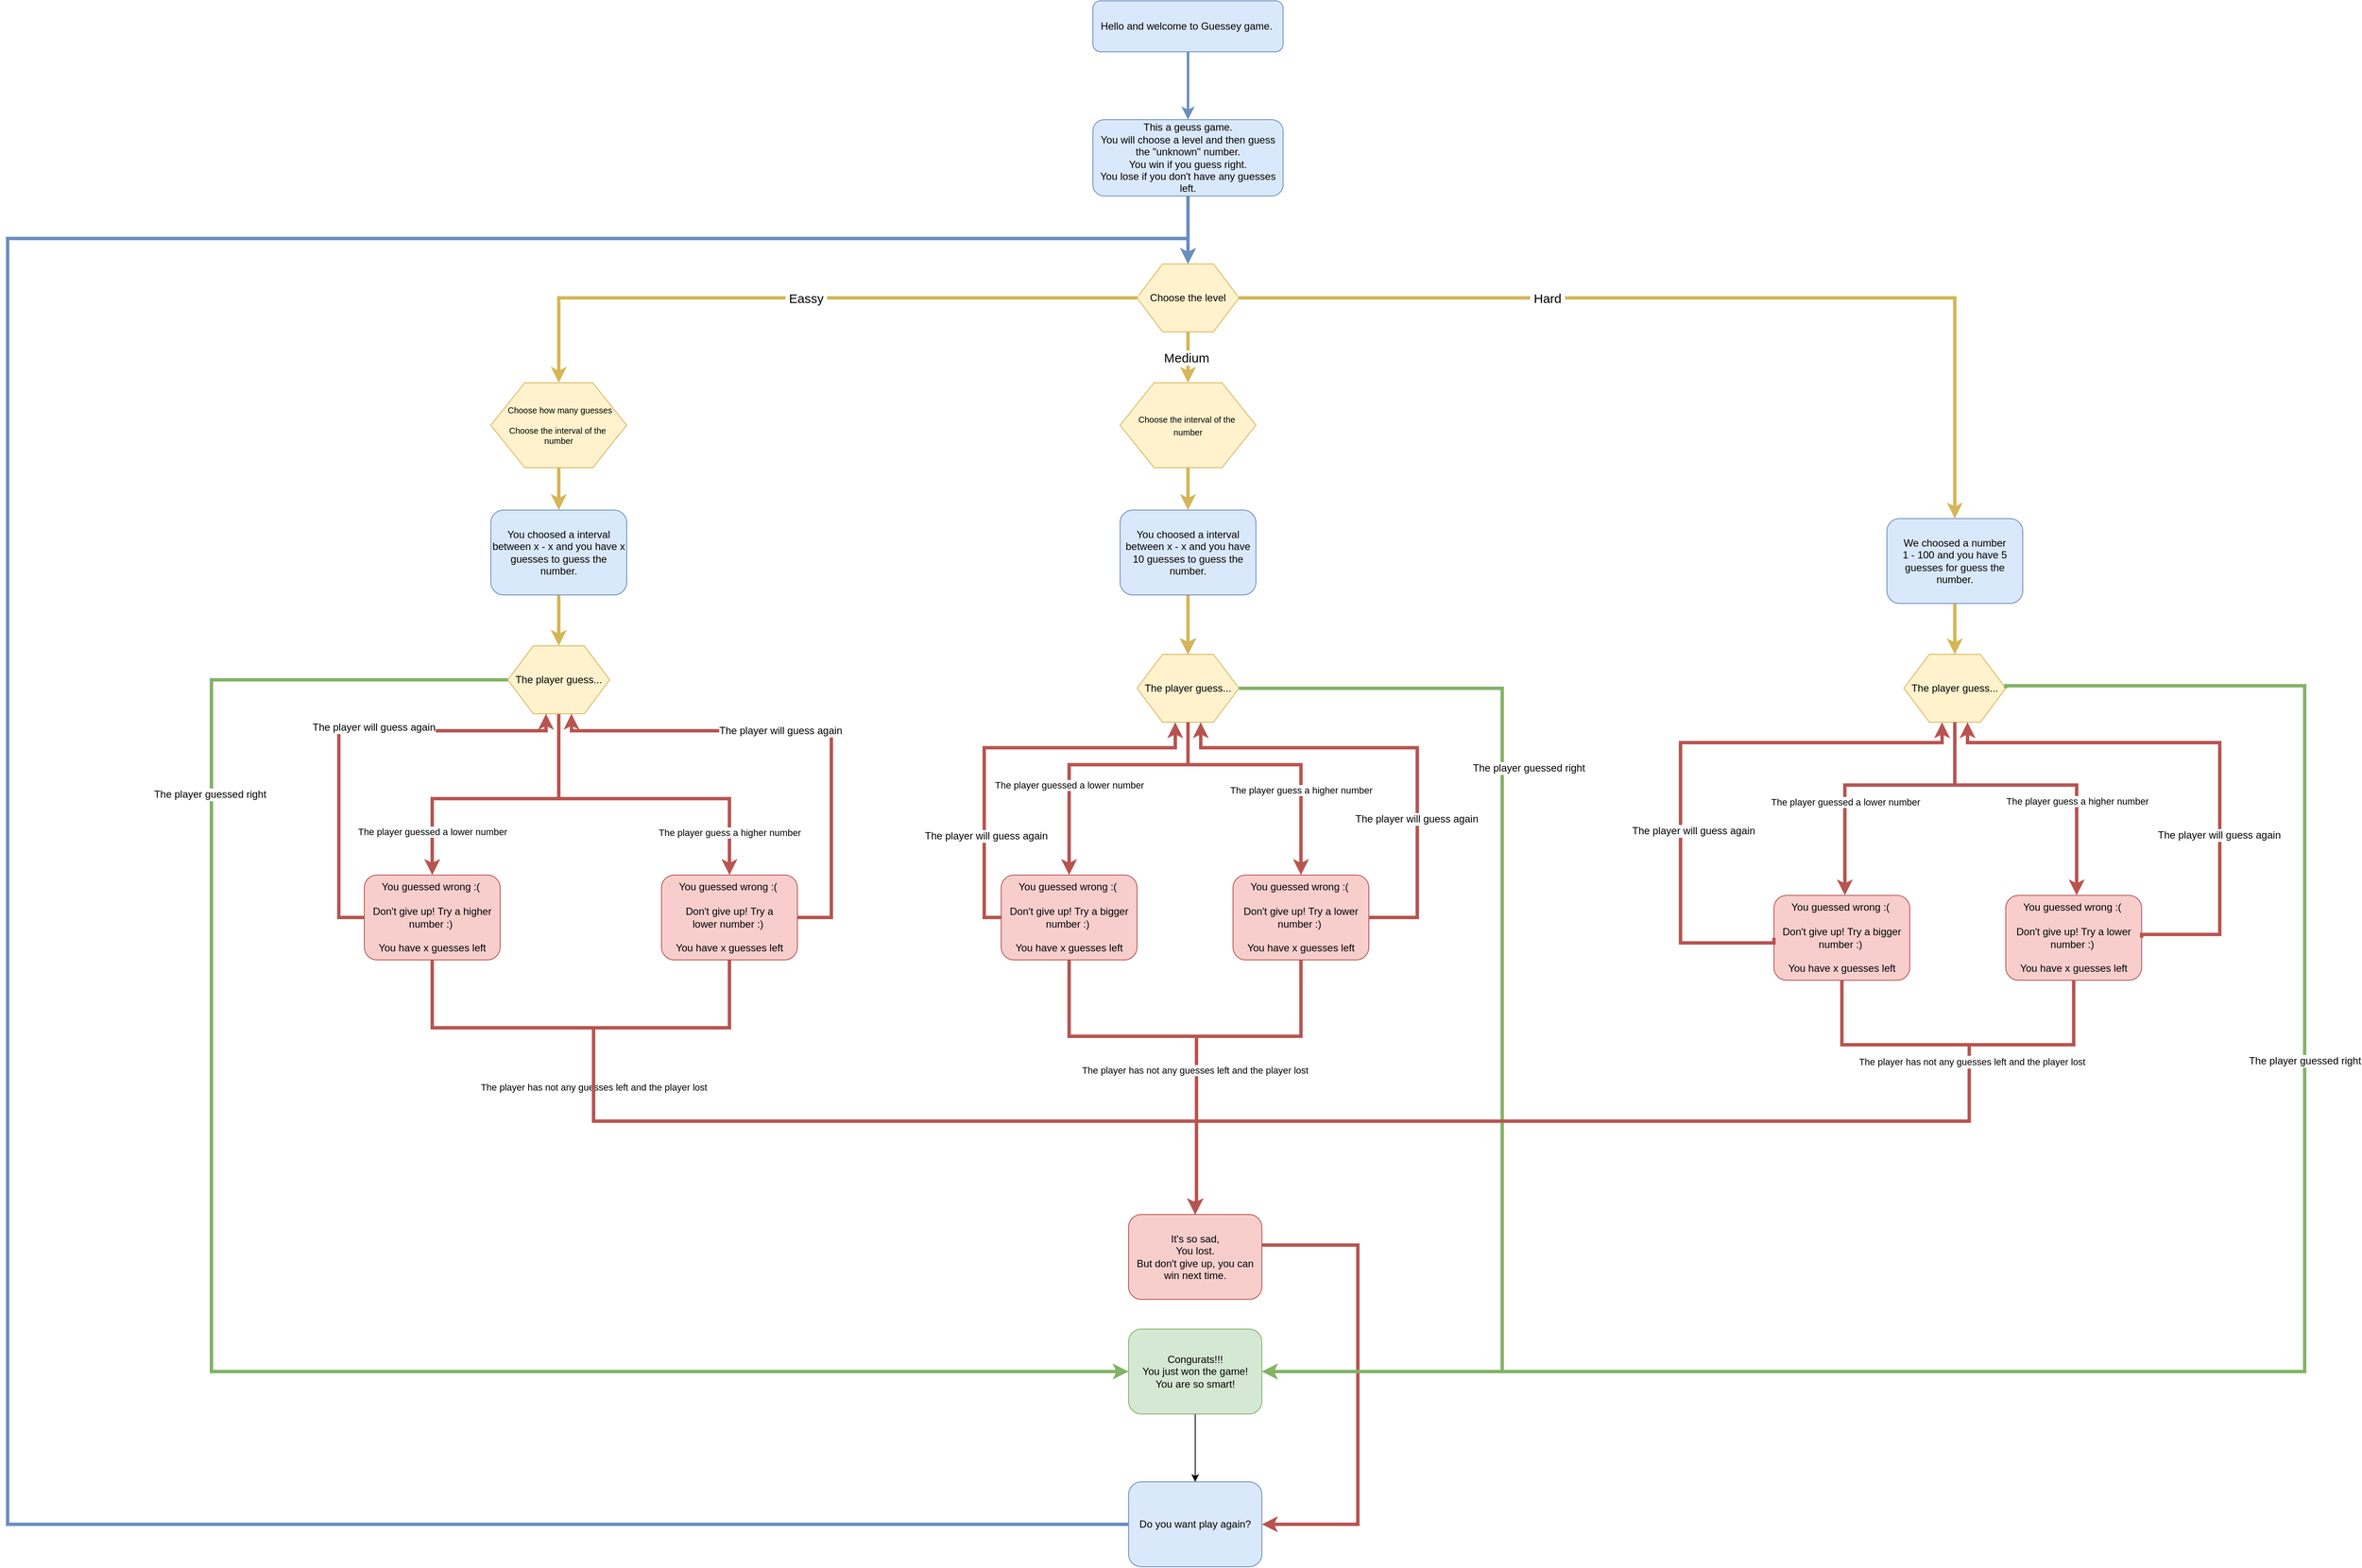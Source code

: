 <mxfile version="12.8.1" type="github">
  <diagram id="tMd9ICzVhDhLZQDkVzP8" name="Page-1">
    <mxGraphModel dx="2174" dy="558" grid="1" gridSize="10" guides="1" tooltips="1" connect="1" arrows="1" fold="1" page="1" pageScale="1" pageWidth="583" pageHeight="827" math="0" shadow="0">
      <root>
        <mxCell id="0" />
        <mxCell id="1" parent="0" />
        <mxCell id="91jYhELarWI6QOGPaNz7-2" value="" style="edgeStyle=orthogonalEdgeStyle;rounded=0;orthogonalLoop=1;jettySize=auto;html=1;fillColor=#dae8fc;strokeColor=#6c8ebf;strokeWidth=3;" parent="1" source="4impifudvHxg1FR5p295-1" target="91jYhELarWI6QOGPaNz7-1" edge="1">
          <mxGeometry relative="1" as="geometry" />
        </mxCell>
        <mxCell id="4impifudvHxg1FR5p295-1" value="Hello and welcome to Guessey game.&amp;nbsp;" style="rounded=1;whiteSpace=wrap;html=1;fillColor=#dae8fc;strokeColor=#6c8ebf;" parent="1" vertex="1">
          <mxGeometry x="418" y="30" width="224" height="60" as="geometry" />
        </mxCell>
        <mxCell id="91jYhELarWI6QOGPaNz7-7" value="" style="edgeStyle=orthogonalEdgeStyle;rounded=0;orthogonalLoop=1;jettySize=auto;html=1;fillColor=#dae8fc;strokeColor=#6c8ebf;strokeWidth=4;" parent="1" source="91jYhELarWI6QOGPaNz7-1" target="91jYhELarWI6QOGPaNz7-5" edge="1">
          <mxGeometry relative="1" as="geometry" />
        </mxCell>
        <mxCell id="91jYhELarWI6QOGPaNz7-1" value="This a geuss game.&lt;br&gt;You will choose a level and then guess the &quot;unknown&quot; number.&lt;br&gt;You win if you guess right.&lt;br&gt;You lose if you don&#39;t have any guesses left." style="rounded=1;whiteSpace=wrap;html=1;fillColor=#dae8fc;strokeColor=#6c8ebf;" parent="1" vertex="1">
          <mxGeometry x="418" y="170" width="224" height="90" as="geometry" />
        </mxCell>
        <mxCell id="aeeU0JAFLcM3ZiU7aX7a-2" value="&lt;font style=&quot;font-size: 15px&quot;&gt;&amp;nbsp;Eassy&amp;nbsp;&lt;/font&gt;" style="edgeStyle=orthogonalEdgeStyle;rounded=0;orthogonalLoop=1;jettySize=auto;html=1;fillColor=#fff2cc;strokeColor=#d6b656;strokeWidth=4;" parent="1" source="91jYhELarWI6QOGPaNz7-5" target="aeeU0JAFLcM3ZiU7aX7a-1" edge="1">
          <mxGeometry relative="1" as="geometry" />
        </mxCell>
        <mxCell id="aeeU0JAFLcM3ZiU7aX7a-4" value="&lt;font style=&quot;font-size: 15px&quot;&gt;Medium&amp;nbsp;&lt;/font&gt;" style="edgeStyle=orthogonalEdgeStyle;rounded=0;orthogonalLoop=1;jettySize=auto;html=1;fillColor=#fff2cc;strokeColor=#d6b656;strokeWidth=4;" parent="1" source="91jYhELarWI6QOGPaNz7-5" target="aeeU0JAFLcM3ZiU7aX7a-3" edge="1">
          <mxGeometry relative="1" as="geometry" />
        </mxCell>
        <mxCell id="aeeU0JAFLcM3ZiU7aX7a-6" value="&lt;font style=&quot;font-size: 15px&quot;&gt;&amp;nbsp;Hard&amp;nbsp;&lt;/font&gt;" style="edgeStyle=orthogonalEdgeStyle;rounded=0;orthogonalLoop=1;jettySize=auto;html=1;entryX=0.5;entryY=0;entryDx=0;entryDy=0;fillColor=#fff2cc;strokeColor=#d6b656;strokeWidth=4;" parent="1" source="91jYhELarWI6QOGPaNz7-5" target="aeeU0JAFLcM3ZiU7aX7a-7" edge="1">
          <mxGeometry x="-0.343" relative="1" as="geometry">
            <mxPoint x="668.14" y="480" as="targetPoint" />
            <mxPoint as="offset" />
          </mxGeometry>
        </mxCell>
        <mxCell id="91jYhELarWI6QOGPaNz7-5" value="Choose the level" style="shape=hexagon;perimeter=hexagonPerimeter2;whiteSpace=wrap;html=1;fillColor=#fff2cc;strokeColor=#d6b656;" parent="1" vertex="1">
          <mxGeometry x="470" y="340" width="120" height="80" as="geometry" />
        </mxCell>
        <mxCell id="aeeU0JAFLcM3ZiU7aX7a-11" value="" style="edgeStyle=orthogonalEdgeStyle;rounded=0;orthogonalLoop=1;jettySize=auto;html=1;fillColor=#fff2cc;strokeColor=#d6b656;strokeWidth=4;" parent="1" source="aeeU0JAFLcM3ZiU7aX7a-3" target="aeeU0JAFLcM3ZiU7aX7a-10" edge="1">
          <mxGeometry relative="1" as="geometry" />
        </mxCell>
        <mxCell id="aeeU0JAFLcM3ZiU7aX7a-3" value="&lt;span style=&quot;font-size: 10px&quot;&gt;Choose the interval of the&amp;nbsp;&lt;/span&gt;&lt;br style=&quot;font-size: 10px&quot;&gt;&lt;span style=&quot;font-size: 10px&quot;&gt;number&lt;/span&gt;" style="shape=hexagon;perimeter=hexagonPerimeter2;whiteSpace=wrap;html=1;fillColor=#fff2cc;strokeColor=#d6b656;" parent="1" vertex="1">
          <mxGeometry x="450" y="480" width="160" height="100" as="geometry" />
        </mxCell>
        <mxCell id="aeeU0JAFLcM3ZiU7aX7a-9" value="" style="edgeStyle=orthogonalEdgeStyle;rounded=0;orthogonalLoop=1;jettySize=auto;html=1;fillColor=#fff2cc;strokeColor=#d6b656;strokeWidth=4;" parent="1" source="aeeU0JAFLcM3ZiU7aX7a-1" target="aeeU0JAFLcM3ZiU7aX7a-8" edge="1">
          <mxGeometry relative="1" as="geometry" />
        </mxCell>
        <mxCell id="aeeU0JAFLcM3ZiU7aX7a-1" value="&lt;p style=&quot;line-height: 120%&quot;&gt;&lt;/p&gt;&lt;div style=&quot;font-size: 10px&quot;&gt;&lt;font style=&quot;font-size: 10px&quot;&gt;&amp;nbsp;Choose how many guesses&lt;/font&gt;&lt;/div&gt;&lt;div style=&quot;font-size: 10px&quot;&gt;&lt;font style=&quot;font-size: 10px&quot;&gt;&lt;br&gt;&lt;/font&gt;&lt;/div&gt;&lt;div style=&quot;font-size: 10px&quot;&gt;&lt;font style=&quot;font-size: 10px&quot;&gt;Choose the interval of the&amp;nbsp;&lt;br&gt;number&lt;/font&gt;&lt;/div&gt;&lt;p&gt;&lt;/p&gt;" style="shape=hexagon;perimeter=hexagonPerimeter2;whiteSpace=wrap;html=1;fillColor=#fff2cc;strokeColor=#d6b656;" parent="1" vertex="1">
          <mxGeometry x="-291" y="480" width="160" height="100" as="geometry" />
        </mxCell>
        <mxCell id="rboigNYSe1umYh50FL72-60" style="edgeStyle=orthogonalEdgeStyle;rounded=0;orthogonalLoop=1;jettySize=auto;html=1;exitX=0.5;exitY=1;exitDx=0;exitDy=0;entryX=0.5;entryY=0;entryDx=0;entryDy=0;strokeWidth=4;fillColor=#fff2cc;strokeColor=#d6b656;" edge="1" parent="1" source="aeeU0JAFLcM3ZiU7aX7a-7" target="rboigNYSe1umYh50FL72-37">
          <mxGeometry relative="1" as="geometry" />
        </mxCell>
        <mxCell id="aeeU0JAFLcM3ZiU7aX7a-7" value="We choosed a number &lt;br&gt;1 - 100 and you have 5 guesses for guess the number." style="rounded=1;whiteSpace=wrap;html=1;fillColor=#dae8fc;strokeColor=#6c8ebf;" parent="1" vertex="1">
          <mxGeometry x="1353" y="640" width="160" height="100" as="geometry" />
        </mxCell>
        <mxCell id="aeeU0JAFLcM3ZiU7aX7a-16" value="" style="edgeStyle=orthogonalEdgeStyle;rounded=0;orthogonalLoop=1;jettySize=auto;html=1;strokeWidth=4;fillColor=#fff2cc;strokeColor=#d6b656;" parent="1" source="aeeU0JAFLcM3ZiU7aX7a-8" target="aeeU0JAFLcM3ZiU7aX7a-15" edge="1">
          <mxGeometry relative="1" as="geometry" />
        </mxCell>
        <mxCell id="aeeU0JAFLcM3ZiU7aX7a-8" value="You choosed a interval between x - x and you have x guesses to guess the number." style="rounded=1;whiteSpace=wrap;html=1;fillColor=#dae8fc;strokeColor=#6c8ebf;" parent="1" vertex="1">
          <mxGeometry x="-291" y="630" width="160" height="100" as="geometry" />
        </mxCell>
        <mxCell id="rboigNYSe1umYh50FL72-61" style="edgeStyle=orthogonalEdgeStyle;rounded=0;orthogonalLoop=1;jettySize=auto;html=1;exitX=0.5;exitY=1;exitDx=0;exitDy=0;strokeWidth=4;" edge="1" parent="1" source="aeeU0JAFLcM3ZiU7aX7a-10" target="rboigNYSe1umYh50FL72-13">
          <mxGeometry relative="1" as="geometry" />
        </mxCell>
        <mxCell id="rboigNYSe1umYh50FL72-64" value="" style="edgeStyle=orthogonalEdgeStyle;rounded=0;orthogonalLoop=1;jettySize=auto;html=1;strokeWidth=4;fillColor=#fff2cc;strokeColor=#d6b656;" edge="1" parent="1" source="aeeU0JAFLcM3ZiU7aX7a-10" target="rboigNYSe1umYh50FL72-13">
          <mxGeometry relative="1" as="geometry" />
        </mxCell>
        <mxCell id="aeeU0JAFLcM3ZiU7aX7a-10" value="You choosed a interval between x - x and you have 10 guesses to guess the number." style="rounded=1;whiteSpace=wrap;html=1;fillColor=#dae8fc;strokeColor=#6c8ebf;" parent="1" vertex="1">
          <mxGeometry x="450" y="630" width="160" height="100" as="geometry" />
        </mxCell>
        <mxCell id="pWS09eSrb2gzHep_VrF1-2" value="The player guess a higher number" style="edgeStyle=orthogonalEdgeStyle;rounded=0;orthogonalLoop=1;jettySize=auto;html=1;fillColor=#f8cecc;strokeColor=#b85450;strokeWidth=4;" parent="1" source="aeeU0JAFLcM3ZiU7aX7a-15" target="pWS09eSrb2gzHep_VrF1-1" edge="1">
          <mxGeometry x="0.744" relative="1" as="geometry">
            <mxPoint as="offset" />
            <Array as="points">
              <mxPoint x="-211" y="970" />
              <mxPoint x="-10" y="970" />
            </Array>
          </mxGeometry>
        </mxCell>
        <mxCell id="pWS09eSrb2gzHep_VrF1-8" value="" style="edgeStyle=orthogonalEdgeStyle;rounded=0;orthogonalLoop=1;jettySize=auto;html=1;entryX=0;entryY=0.5;entryDx=0;entryDy=0;exitX=0;exitY=0.5;exitDx=0;exitDy=0;fillColor=#d5e8d4;strokeColor=#82b366;strokeWidth=4;" parent="1" source="aeeU0JAFLcM3ZiU7aX7a-15" target="pWS09eSrb2gzHep_VrF1-4" edge="1">
          <mxGeometry relative="1" as="geometry">
            <mxPoint x="58.14" y="1105.0" as="targetPoint" />
            <Array as="points">
              <mxPoint x="-620" y="830" />
              <mxPoint x="-620" y="1645" />
            </Array>
            <mxPoint x="138.14" y="1105" as="sourcePoint" />
          </mxGeometry>
        </mxCell>
        <mxCell id="pWS09eSrb2gzHep_VrF1-9" value="The player guessed right" style="text;html=1;align=center;verticalAlign=middle;resizable=0;points=[];labelBackgroundColor=#ffffff;" parent="pWS09eSrb2gzHep_VrF1-8" vertex="1" connectable="0">
          <mxGeometry x="-0.569" y="-2" relative="1" as="geometry">
            <mxPoint as="offset" />
          </mxGeometry>
        </mxCell>
        <mxCell id="rboigNYSe1umYh50FL72-27" value="The player guessed a lower number" style="edgeStyle=orthogonalEdgeStyle;rounded=0;orthogonalLoop=1;jettySize=auto;html=1;exitX=0.5;exitY=1;exitDx=0;exitDy=0;entryX=0.5;entryY=0;entryDx=0;entryDy=0;fillColor=#f8cecc;strokeColor=#b85450;strokeWidth=4;" edge="1" parent="1" source="aeeU0JAFLcM3ZiU7aX7a-15" target="rboigNYSe1umYh50FL72-26">
          <mxGeometry x="0.7" relative="1" as="geometry">
            <Array as="points">
              <mxPoint x="-211" y="970" />
              <mxPoint x="-360" y="970" />
            </Array>
            <mxPoint as="offset" />
          </mxGeometry>
        </mxCell>
        <mxCell id="aeeU0JAFLcM3ZiU7aX7a-15" value="The player guess..." style="shape=hexagon;perimeter=hexagonPerimeter2;whiteSpace=wrap;html=1;fillColor=#fff2cc;strokeColor=#d6b656;" parent="1" vertex="1">
          <mxGeometry x="-271" y="790" width="120" height="80" as="geometry" />
        </mxCell>
        <mxCell id="pWS09eSrb2gzHep_VrF1-3" style="edgeStyle=orthogonalEdgeStyle;rounded=0;orthogonalLoop=1;jettySize=auto;html=1;entryX=0.625;entryY=1;entryDx=0;entryDy=0;exitX=1;exitY=0.5;exitDx=0;exitDy=0;fillColor=#f8cecc;strokeColor=#b85450;strokeWidth=4;" parent="1" source="pWS09eSrb2gzHep_VrF1-1" target="aeeU0JAFLcM3ZiU7aX7a-15" edge="1">
          <mxGeometry relative="1" as="geometry">
            <mxPoint x="328.14" y="830" as="targetPoint" />
            <Array as="points">
              <mxPoint x="110" y="1110" />
              <mxPoint x="110" y="890" />
              <mxPoint x="-196" y="890" />
            </Array>
          </mxGeometry>
        </mxCell>
        <mxCell id="pWS09eSrb2gzHep_VrF1-10" value="The player will guess again" style="text;html=1;align=center;verticalAlign=middle;resizable=0;points=[];labelBackgroundColor=#ffffff;" parent="pWS09eSrb2gzHep_VrF1-3" vertex="1" connectable="0">
          <mxGeometry x="0.082" y="-3" relative="1" as="geometry">
            <mxPoint x="-3" y="3" as="offset" />
          </mxGeometry>
        </mxCell>
        <mxCell id="rboigNYSe1umYh50FL72-6" value="The player has not any guesses left and the player lost" style="edgeStyle=orthogonalEdgeStyle;rounded=0;orthogonalLoop=1;jettySize=auto;html=1;entryX=0.5;entryY=0;entryDx=0;entryDy=0;exitX=0.5;exitY=1;exitDx=0;exitDy=0;strokeWidth=4;fillColor=#f8cecc;strokeColor=#b85450;" edge="1" parent="1" source="pWS09eSrb2gzHep_VrF1-1" target="pWS09eSrb2gzHep_VrF1-11">
          <mxGeometry x="-0.471" relative="1" as="geometry">
            <Array as="points">
              <mxPoint x="-10" y="1240" />
              <mxPoint x="-170" y="1240" />
              <mxPoint x="-170" y="1350" />
              <mxPoint x="540" y="1350" />
              <mxPoint x="540" y="1446" />
            </Array>
            <mxPoint as="offset" />
          </mxGeometry>
        </mxCell>
        <mxCell id="pWS09eSrb2gzHep_VrF1-1" value="You guessed wrong :(&amp;nbsp;&lt;br&gt;&lt;br&gt;Don&#39;t give up! Try a lower&amp;nbsp;number :)&amp;nbsp;&lt;br&gt;&lt;br&gt;You have x guesses left" style="rounded=1;whiteSpace=wrap;html=1;fillColor=#f8cecc;strokeColor=#b85450;" parent="1" vertex="1">
          <mxGeometry x="-90" y="1060" width="160" height="100" as="geometry" />
        </mxCell>
        <mxCell id="rboigNYSe1umYh50FL72-4" value="" style="edgeStyle=orthogonalEdgeStyle;rounded=0;orthogonalLoop=1;jettySize=auto;html=1;" edge="1" parent="1" source="pWS09eSrb2gzHep_VrF1-4" target="rboigNYSe1umYh50FL72-3">
          <mxGeometry relative="1" as="geometry" />
        </mxCell>
        <mxCell id="pWS09eSrb2gzHep_VrF1-4" value="Congurats!!!&lt;br&gt;You just won the game!&lt;br&gt;You are so smart!" style="rounded=1;whiteSpace=wrap;html=1;fillColor=#d5e8d4;strokeColor=#82b366;" parent="1" vertex="1">
          <mxGeometry x="460" y="1595" width="157" height="100" as="geometry" />
        </mxCell>
        <mxCell id="rboigNYSe1umYh50FL72-3" value="Do you want play again?" style="rounded=1;whiteSpace=wrap;html=1;fillColor=#dae8fc;strokeColor=#6c8ebf;" vertex="1" parent="1">
          <mxGeometry x="460" y="1775" width="157" height="100" as="geometry" />
        </mxCell>
        <mxCell id="pWS09eSrb2gzHep_VrF1-6" style="edgeStyle=orthogonalEdgeStyle;rounded=0;orthogonalLoop=1;jettySize=auto;html=1;entryX=0.5;entryY=0;entryDx=0;entryDy=0;exitX=0;exitY=0.5;exitDx=0;exitDy=0;fillColor=#dae8fc;strokeColor=#6c8ebf;strokeWidth=4;" parent="1" source="rboigNYSe1umYh50FL72-3" target="91jYhELarWI6QOGPaNz7-5" edge="1">
          <mxGeometry relative="1" as="geometry">
            <Array as="points">
              <mxPoint x="-860" y="1825" />
              <mxPoint x="-860" y="310" />
              <mxPoint x="530" y="310" />
            </Array>
            <mxPoint x="227.64" y="1725" as="sourcePoint" />
            <mxPoint x="194.14" y="380" as="targetPoint" />
          </mxGeometry>
        </mxCell>
        <mxCell id="rboigNYSe1umYh50FL72-1" style="edgeStyle=orthogonalEdgeStyle;rounded=0;orthogonalLoop=1;jettySize=auto;html=1;entryX=1;entryY=0.5;entryDx=0;entryDy=0;fillColor=#f8cecc;strokeColor=#b85450;strokeWidth=4;" edge="1" parent="1" source="pWS09eSrb2gzHep_VrF1-11" target="rboigNYSe1umYh50FL72-3">
          <mxGeometry relative="1" as="geometry">
            <mxPoint x="515.111" y="1832.2" as="targetPoint" />
            <Array as="points">
              <mxPoint x="730" y="1496" />
              <mxPoint x="730" y="1825" />
            </Array>
          </mxGeometry>
        </mxCell>
        <mxCell id="pWS09eSrb2gzHep_VrF1-11" value="It&#39;s so sad,&lt;br&gt;You lost.&lt;br&gt;But don&#39;t give up, you can win next time." style="rounded=1;whiteSpace=wrap;html=1;fillColor=#f8cecc;strokeColor=#b85450;" parent="1" vertex="1">
          <mxGeometry x="460" y="1460" width="157" height="100" as="geometry" />
        </mxCell>
        <mxCell id="rboigNYSe1umYh50FL72-5" value="&amp;nbsp; &amp;nbsp; &amp;nbsp; &amp;nbsp; &amp;nbsp;" style="text;html=1;align=center;verticalAlign=middle;resizable=0;points=[];autosize=1;" vertex="1" parent="1">
          <mxGeometry x="705.14" y="994" width="50" height="20" as="geometry" />
        </mxCell>
        <mxCell id="rboigNYSe1umYh50FL72-23" value="The player guess a higher number" style="edgeStyle=orthogonalEdgeStyle;rounded=0;orthogonalLoop=1;jettySize=auto;html=1;exitX=0.5;exitY=1;exitDx=0;exitDy=0;entryX=0.5;entryY=0;entryDx=0;entryDy=0;fillColor=#f8cecc;strokeColor=#b85450;strokeWidth=4;" edge="1" parent="1" source="rboigNYSe1umYh50FL72-13" target="rboigNYSe1umYh50FL72-17">
          <mxGeometry x="0.361" relative="1" as="geometry">
            <Array as="points">
              <mxPoint x="530" y="930" />
              <mxPoint x="663" y="930" />
            </Array>
            <mxPoint as="offset" />
          </mxGeometry>
        </mxCell>
        <mxCell id="rboigNYSe1umYh50FL72-35" style="edgeStyle=orthogonalEdgeStyle;rounded=0;orthogonalLoop=1;jettySize=auto;html=1;entryX=1;entryY=0.5;entryDx=0;entryDy=0;fillColor=#d5e8d4;strokeColor=#82b366;strokeWidth=4;" edge="1" parent="1" source="rboigNYSe1umYh50FL72-13" target="pWS09eSrb2gzHep_VrF1-4">
          <mxGeometry relative="1" as="geometry">
            <Array as="points">
              <mxPoint x="900" y="840" />
              <mxPoint x="900" y="1645" />
            </Array>
          </mxGeometry>
        </mxCell>
        <mxCell id="rboigNYSe1umYh50FL72-36" value="The player guessed right" style="text;html=1;align=center;verticalAlign=middle;resizable=0;points=[];labelBackgroundColor=#ffffff;" vertex="1" connectable="0" parent="rboigNYSe1umYh50FL72-35">
          <mxGeometry x="-0.59" y="-54" relative="1" as="geometry">
            <mxPoint x="54" y="40" as="offset" />
          </mxGeometry>
        </mxCell>
        <mxCell id="rboigNYSe1umYh50FL72-13" value="The player guess..." style="shape=hexagon;perimeter=hexagonPerimeter2;whiteSpace=wrap;html=1;fillColor=#fff2cc;strokeColor=#d6b656;" vertex="1" parent="1">
          <mxGeometry x="470" y="800" width="120" height="80" as="geometry" />
        </mxCell>
        <mxCell id="rboigNYSe1umYh50FL72-14" value="The player guessed a lower number" style="edgeStyle=orthogonalEdgeStyle;rounded=0;orthogonalLoop=1;jettySize=auto;html=1;exitX=0.5;exitY=1;exitDx=0;exitDy=0;entryX=0.5;entryY=0;entryDx=0;entryDy=0;fillColor=#f8cecc;strokeColor=#b85450;strokeWidth=4;" edge="1" parent="1" source="rboigNYSe1umYh50FL72-13" target="rboigNYSe1umYh50FL72-15">
          <mxGeometry x="0.338" relative="1" as="geometry">
            <mxPoint as="offset" />
            <mxPoint x="502" y="909" as="sourcePoint" />
            <mxPoint x="501.5" y="1099" as="targetPoint" />
            <Array as="points">
              <mxPoint x="530" y="930" />
              <mxPoint x="390" y="930" />
            </Array>
          </mxGeometry>
        </mxCell>
        <mxCell id="rboigNYSe1umYh50FL72-22" style="edgeStyle=orthogonalEdgeStyle;rounded=0;orthogonalLoop=1;jettySize=auto;html=1;exitX=0.5;exitY=1;exitDx=0;exitDy=0;entryX=0.5;entryY=0;entryDx=0;entryDy=0;strokeWidth=4;fillColor=#f8cecc;strokeColor=#b85450;" edge="1" parent="1" source="rboigNYSe1umYh50FL72-15" target="pWS09eSrb2gzHep_VrF1-11">
          <mxGeometry relative="1" as="geometry">
            <Array as="points">
              <mxPoint x="390" y="1250" />
              <mxPoint x="540" y="1250" />
              <mxPoint x="540" y="1446" />
            </Array>
          </mxGeometry>
        </mxCell>
        <mxCell id="rboigNYSe1umYh50FL72-33" style="edgeStyle=orthogonalEdgeStyle;rounded=0;orthogonalLoop=1;jettySize=auto;html=1;entryX=0.375;entryY=1;entryDx=0;entryDy=0;fillColor=#f8cecc;strokeColor=#b85450;strokeWidth=4;" edge="1" parent="1" source="rboigNYSe1umYh50FL72-15" target="rboigNYSe1umYh50FL72-13">
          <mxGeometry relative="1" as="geometry">
            <Array as="points">
              <mxPoint x="290" y="1110" />
              <mxPoint x="290" y="910" />
              <mxPoint x="515" y="910" />
            </Array>
          </mxGeometry>
        </mxCell>
        <mxCell id="rboigNYSe1umYh50FL72-34" value="The player will guess again" style="text;html=1;align=center;verticalAlign=middle;resizable=0;points=[];labelBackgroundColor=#ffffff;" vertex="1" connectable="0" parent="rboigNYSe1umYh50FL72-33">
          <mxGeometry x="0.384" y="1" relative="1" as="geometry">
            <mxPoint x="-106.57" y="105" as="offset" />
          </mxGeometry>
        </mxCell>
        <mxCell id="rboigNYSe1umYh50FL72-15" value="You guessed wrong :(&amp;nbsp;&lt;br&gt;&lt;br&gt;Don&#39;t give up! Try a bigger number :)&amp;nbsp;&lt;br&gt;&lt;br&gt;You have x guesses left" style="rounded=1;whiteSpace=wrap;html=1;fillColor=#f8cecc;strokeColor=#b85450;" vertex="1" parent="1">
          <mxGeometry x="310" y="1060" width="160" height="100" as="geometry" />
        </mxCell>
        <mxCell id="rboigNYSe1umYh50FL72-16" value="The player has not any guesses left and the player lost" style="edgeStyle=orthogonalEdgeStyle;rounded=0;orthogonalLoop=1;jettySize=auto;html=1;entryX=0.5;entryY=0;entryDx=0;entryDy=0;exitX=0.5;exitY=1;exitDx=0;exitDy=0;fillColor=#f8cecc;strokeColor=#b85450;strokeWidth=4;" edge="1" parent="1" source="rboigNYSe1umYh50FL72-17" target="pWS09eSrb2gzHep_VrF1-11">
          <mxGeometry x="0.192" y="-2" relative="1" as="geometry">
            <mxPoint x="500" y="1220" as="sourcePoint" />
            <mxPoint x="450.03" y="1446" as="targetPoint" />
            <Array as="points">
              <mxPoint x="663" y="1250" />
              <mxPoint x="540" y="1250" />
              <mxPoint x="540" y="1446" />
            </Array>
            <mxPoint as="offset" />
          </mxGeometry>
        </mxCell>
        <mxCell id="rboigNYSe1umYh50FL72-31" style="edgeStyle=orthogonalEdgeStyle;rounded=0;orthogonalLoop=1;jettySize=auto;html=1;entryX=0.625;entryY=1;entryDx=0;entryDy=0;fillColor=#f8cecc;strokeColor=#b85450;strokeWidth=4;" edge="1" parent="1" source="rboigNYSe1umYh50FL72-17" target="rboigNYSe1umYh50FL72-13">
          <mxGeometry relative="1" as="geometry">
            <Array as="points">
              <mxPoint x="800" y="1110" />
              <mxPoint x="800" y="910" />
              <mxPoint x="545" y="910" />
            </Array>
          </mxGeometry>
        </mxCell>
        <mxCell id="rboigNYSe1umYh50FL72-32" value="The player will guess again" style="text;html=1;align=center;verticalAlign=middle;resizable=0;points=[];labelBackgroundColor=#ffffff;" vertex="1" connectable="0" parent="rboigNYSe1umYh50FL72-31">
          <mxGeometry x="-0.202" y="1" relative="1" as="geometry">
            <mxPoint y="43" as="offset" />
          </mxGeometry>
        </mxCell>
        <mxCell id="rboigNYSe1umYh50FL72-17" value="You guessed wrong :(&amp;nbsp;&lt;br&gt;&lt;br&gt;Don&#39;t give up! Try a lower number :)&amp;nbsp;&lt;br&gt;&lt;br&gt;You have x guesses left" style="rounded=1;whiteSpace=wrap;html=1;fillColor=#f8cecc;strokeColor=#b85450;" vertex="1" parent="1">
          <mxGeometry x="583" y="1060" width="160" height="100" as="geometry" />
        </mxCell>
        <mxCell id="rboigNYSe1umYh50FL72-28" style="edgeStyle=orthogonalEdgeStyle;rounded=0;orthogonalLoop=1;jettySize=auto;html=1;exitX=0.5;exitY=1;exitDx=0;exitDy=0;strokeWidth=4;fillColor=#f8cecc;strokeColor=#b85450;entryX=0.5;entryY=0;entryDx=0;entryDy=0;" edge="1" parent="1" source="rboigNYSe1umYh50FL72-26" target="pWS09eSrb2gzHep_VrF1-11">
          <mxGeometry relative="1" as="geometry">
            <mxPoint x="540" y="1450" as="targetPoint" />
            <Array as="points">
              <mxPoint x="-360" y="1240" />
              <mxPoint x="-170" y="1240" />
              <mxPoint x="-170" y="1350" />
              <mxPoint x="540" y="1350" />
              <mxPoint x="540" y="1446" />
            </Array>
          </mxGeometry>
        </mxCell>
        <mxCell id="rboigNYSe1umYh50FL72-29" style="edgeStyle=orthogonalEdgeStyle;rounded=0;orthogonalLoop=1;jettySize=auto;html=1;entryX=0.375;entryY=1;entryDx=0;entryDy=0;fillColor=#f8cecc;strokeColor=#b85450;strokeWidth=4;" edge="1" parent="1" source="rboigNYSe1umYh50FL72-26" target="aeeU0JAFLcM3ZiU7aX7a-15">
          <mxGeometry relative="1" as="geometry">
            <Array as="points">
              <mxPoint x="-470" y="1110" />
              <mxPoint x="-470" y="890" />
              <mxPoint x="-226" y="890" />
            </Array>
          </mxGeometry>
        </mxCell>
        <mxCell id="rboigNYSe1umYh50FL72-30" value="The player will guess again" style="text;html=1;align=center;verticalAlign=middle;resizable=0;points=[];labelBackgroundColor=#ffffff;" vertex="1" connectable="0" parent="rboigNYSe1umYh50FL72-29">
          <mxGeometry x="0.132" y="4" relative="1" as="geometry">
            <mxPoint as="offset" />
          </mxGeometry>
        </mxCell>
        <mxCell id="rboigNYSe1umYh50FL72-26" value="You guessed wrong :(&amp;nbsp;&lt;br&gt;&lt;br&gt;Don&#39;t give up! Try a higher number :)&amp;nbsp;&lt;br&gt;&lt;br&gt;You have x guesses left" style="rounded=1;whiteSpace=wrap;html=1;fillColor=#f8cecc;strokeColor=#b85450;" vertex="1" parent="1">
          <mxGeometry x="-440" y="1060" width="160" height="100" as="geometry" />
        </mxCell>
        <mxCell id="rboigNYSe1umYh50FL72-37" value="The player guess..." style="shape=hexagon;perimeter=hexagonPerimeter2;whiteSpace=wrap;html=1;fillColor=#fff2cc;strokeColor=#d6b656;" vertex="1" parent="1">
          <mxGeometry x="1373" y="800" width="120" height="80" as="geometry" />
        </mxCell>
        <mxCell id="rboigNYSe1umYh50FL72-58" style="edgeStyle=orthogonalEdgeStyle;rounded=0;orthogonalLoop=1;jettySize=auto;html=1;entryX=0.5;entryY=0;entryDx=0;entryDy=0;fillColor=#f8cecc;strokeColor=#b85450;strokeWidth=4;" edge="1" parent="1" source="rboigNYSe1umYh50FL72-38" target="pWS09eSrb2gzHep_VrF1-11">
          <mxGeometry relative="1" as="geometry">
            <mxPoint x="1090" y="1410" as="targetPoint" />
            <Array as="points">
              <mxPoint x="1573" y="1260" />
              <mxPoint x="1450" y="1260" />
              <mxPoint x="1450" y="1350" />
              <mxPoint x="540" y="1350" />
              <mxPoint x="540" y="1446" />
            </Array>
          </mxGeometry>
        </mxCell>
        <mxCell id="rboigNYSe1umYh50FL72-38" value="You guessed wrong :(&amp;nbsp;&lt;br&gt;&lt;br&gt;Don&#39;t give up! Try a lower number :)&amp;nbsp;&lt;br&gt;&lt;br&gt;You have x guesses left" style="rounded=1;whiteSpace=wrap;html=1;fillColor=#f8cecc;strokeColor=#b85450;" vertex="1" parent="1">
          <mxGeometry x="1493" y="1084" width="160" height="100" as="geometry" />
        </mxCell>
        <mxCell id="rboigNYSe1umYh50FL72-56" style="edgeStyle=orthogonalEdgeStyle;rounded=0;orthogonalLoop=1;jettySize=auto;html=1;entryX=0.5;entryY=0;entryDx=0;entryDy=0;fillColor=#f8cecc;strokeColor=#b85450;strokeWidth=4;" edge="1" parent="1" source="rboigNYSe1umYh50FL72-39" target="pWS09eSrb2gzHep_VrF1-11">
          <mxGeometry relative="1" as="geometry">
            <mxPoint x="820" y="1370" as="targetPoint" />
            <Array as="points">
              <mxPoint x="1300" y="1260" />
              <mxPoint x="1450" y="1260" />
              <mxPoint x="1450" y="1350" />
              <mxPoint x="540" y="1350" />
              <mxPoint x="540" y="1446" />
            </Array>
          </mxGeometry>
        </mxCell>
        <mxCell id="rboigNYSe1umYh50FL72-59" value="&lt;span style=&quot;font-size: 11px&quot;&gt;The player has not any guesses left and the player lost&lt;/span&gt;" style="text;html=1;align=center;verticalAlign=middle;resizable=0;points=[];labelBackgroundColor=#ffffff;" vertex="1" connectable="0" parent="rboigNYSe1umYh50FL72-56">
          <mxGeometry x="-0.633" y="3" relative="1" as="geometry">
            <mxPoint as="offset" />
          </mxGeometry>
        </mxCell>
        <mxCell id="rboigNYSe1umYh50FL72-39" value="You guessed wrong :(&amp;nbsp;&lt;br&gt;&lt;br&gt;Don&#39;t give up! Try a bigger number :)&amp;nbsp;&lt;br&gt;&lt;br&gt;You have x guesses left" style="rounded=1;whiteSpace=wrap;html=1;fillColor=#f8cecc;strokeColor=#b85450;" vertex="1" parent="1">
          <mxGeometry x="1220" y="1084" width="160" height="100" as="geometry" />
        </mxCell>
        <mxCell id="rboigNYSe1umYh50FL72-40" style="edgeStyle=orthogonalEdgeStyle;rounded=0;orthogonalLoop=1;jettySize=auto;html=1;entryX=0.625;entryY=1;entryDx=0;entryDy=0;exitX=1;exitY=0.5;exitDx=0;exitDy=0;fillColor=#f8cecc;strokeColor=#b85450;strokeWidth=4;" edge="1" parent="1" source="rboigNYSe1umYh50FL72-38" target="rboigNYSe1umYh50FL72-37">
          <mxGeometry relative="1" as="geometry">
            <mxPoint x="1688" y="1130" as="sourcePoint" />
            <mxPoint x="1490" y="900" as="targetPoint" />
            <Array as="points">
              <mxPoint x="1653" y="1130" />
              <mxPoint x="1745" y="1130" />
              <mxPoint x="1745" y="904" />
              <mxPoint x="1448" y="904" />
            </Array>
          </mxGeometry>
        </mxCell>
        <mxCell id="rboigNYSe1umYh50FL72-41" value="The player will guess again" style="text;html=1;align=center;verticalAlign=middle;resizable=0;points=[];labelBackgroundColor=#ffffff;" vertex="1" connectable="0" parent="rboigNYSe1umYh50FL72-40">
          <mxGeometry x="-0.202" y="1" relative="1" as="geometry">
            <mxPoint y="43" as="offset" />
          </mxGeometry>
        </mxCell>
        <mxCell id="rboigNYSe1umYh50FL72-42" style="edgeStyle=orthogonalEdgeStyle;rounded=0;orthogonalLoop=1;jettySize=auto;html=1;entryX=0.375;entryY=1;entryDx=0;entryDy=0;exitX=0;exitY=0.5;exitDx=0;exitDy=0;fillColor=#f8cecc;strokeColor=#b85450;strokeWidth=4;" edge="1" parent="1" source="rboigNYSe1umYh50FL72-39" target="rboigNYSe1umYh50FL72-37">
          <mxGeometry relative="1" as="geometry">
            <mxPoint x="1130" y="1140" as="sourcePoint" />
            <mxPoint x="1335" y="910" as="targetPoint" />
            <Array as="points">
              <mxPoint x="1220" y="1140" />
              <mxPoint x="1110" y="1140" />
              <mxPoint x="1110" y="904" />
              <mxPoint x="1418" y="904" />
            </Array>
          </mxGeometry>
        </mxCell>
        <mxCell id="rboigNYSe1umYh50FL72-43" value="The player will guess again" style="text;html=1;align=center;verticalAlign=middle;resizable=0;points=[];labelBackgroundColor=#ffffff;" vertex="1" connectable="0" parent="rboigNYSe1umYh50FL72-42">
          <mxGeometry x="0.384" y="1" relative="1" as="geometry">
            <mxPoint x="-106.57" y="105" as="offset" />
          </mxGeometry>
        </mxCell>
        <mxCell id="rboigNYSe1umYh50FL72-45" value="The player guess a higher number" style="edgeStyle=orthogonalEdgeStyle;rounded=0;orthogonalLoop=1;jettySize=auto;html=1;exitX=0.5;exitY=1;exitDx=0;exitDy=0;entryX=0.5;entryY=0;entryDx=0;entryDy=0;fillColor=#f8cecc;strokeColor=#b85450;strokeWidth=4;" edge="1" parent="1" source="rboigNYSe1umYh50FL72-37">
          <mxGeometry x="0.361" relative="1" as="geometry">
            <mxPoint x="1443.5" y="904" as="sourcePoint" />
            <mxPoint x="1576.5" y="1084" as="targetPoint" />
            <Array as="points">
              <mxPoint x="1433" y="954" />
              <mxPoint x="1577" y="954" />
            </Array>
            <mxPoint as="offset" />
          </mxGeometry>
        </mxCell>
        <mxCell id="rboigNYSe1umYh50FL72-46" value="The player guessed a lower number" style="edgeStyle=orthogonalEdgeStyle;rounded=0;orthogonalLoop=1;jettySize=auto;html=1;exitX=0.5;exitY=1;exitDx=0;exitDy=0;entryX=0.5;entryY=0;entryDx=0;entryDy=0;fillColor=#f8cecc;strokeColor=#b85450;strokeWidth=4;" edge="1" parent="1" source="rboigNYSe1umYh50FL72-37">
          <mxGeometry x="0.338" relative="1" as="geometry">
            <mxPoint as="offset" />
            <mxPoint x="1443.5" y="904" as="sourcePoint" />
            <mxPoint x="1303.5" y="1084" as="targetPoint" />
            <Array as="points">
              <mxPoint x="1433" y="954" />
              <mxPoint x="1304" y="954" />
            </Array>
          </mxGeometry>
        </mxCell>
        <mxCell id="rboigNYSe1umYh50FL72-47" style="edgeStyle=orthogonalEdgeStyle;rounded=0;orthogonalLoop=1;jettySize=auto;html=1;exitX=1;exitY=0.5;exitDx=0;exitDy=0;entryX=1;entryY=0.5;entryDx=0;entryDy=0;fillColor=#d5e8d4;strokeColor=#82b366;strokeWidth=4;" edge="1" parent="1" source="rboigNYSe1umYh50FL72-37" target="pWS09eSrb2gzHep_VrF1-4">
          <mxGeometry relative="1" as="geometry">
            <mxPoint x="1535.36" y="837" as="sourcePoint" />
            <mxPoint x="1100" y="1660" as="targetPoint" />
            <Array as="points">
              <mxPoint x="1493" y="837" />
              <mxPoint x="1845" y="837" />
              <mxPoint x="1845" y="1645" />
            </Array>
          </mxGeometry>
        </mxCell>
        <mxCell id="rboigNYSe1umYh50FL72-48" value="The player guessed right" style="text;html=1;align=center;verticalAlign=middle;resizable=0;points=[];labelBackgroundColor=#ffffff;" vertex="1" connectable="0" parent="rboigNYSe1umYh50FL72-47">
          <mxGeometry x="-0.59" y="-54" relative="1" as="geometry">
            <mxPoint x="54" y="306.33" as="offset" />
          </mxGeometry>
        </mxCell>
      </root>
    </mxGraphModel>
  </diagram>
</mxfile>
